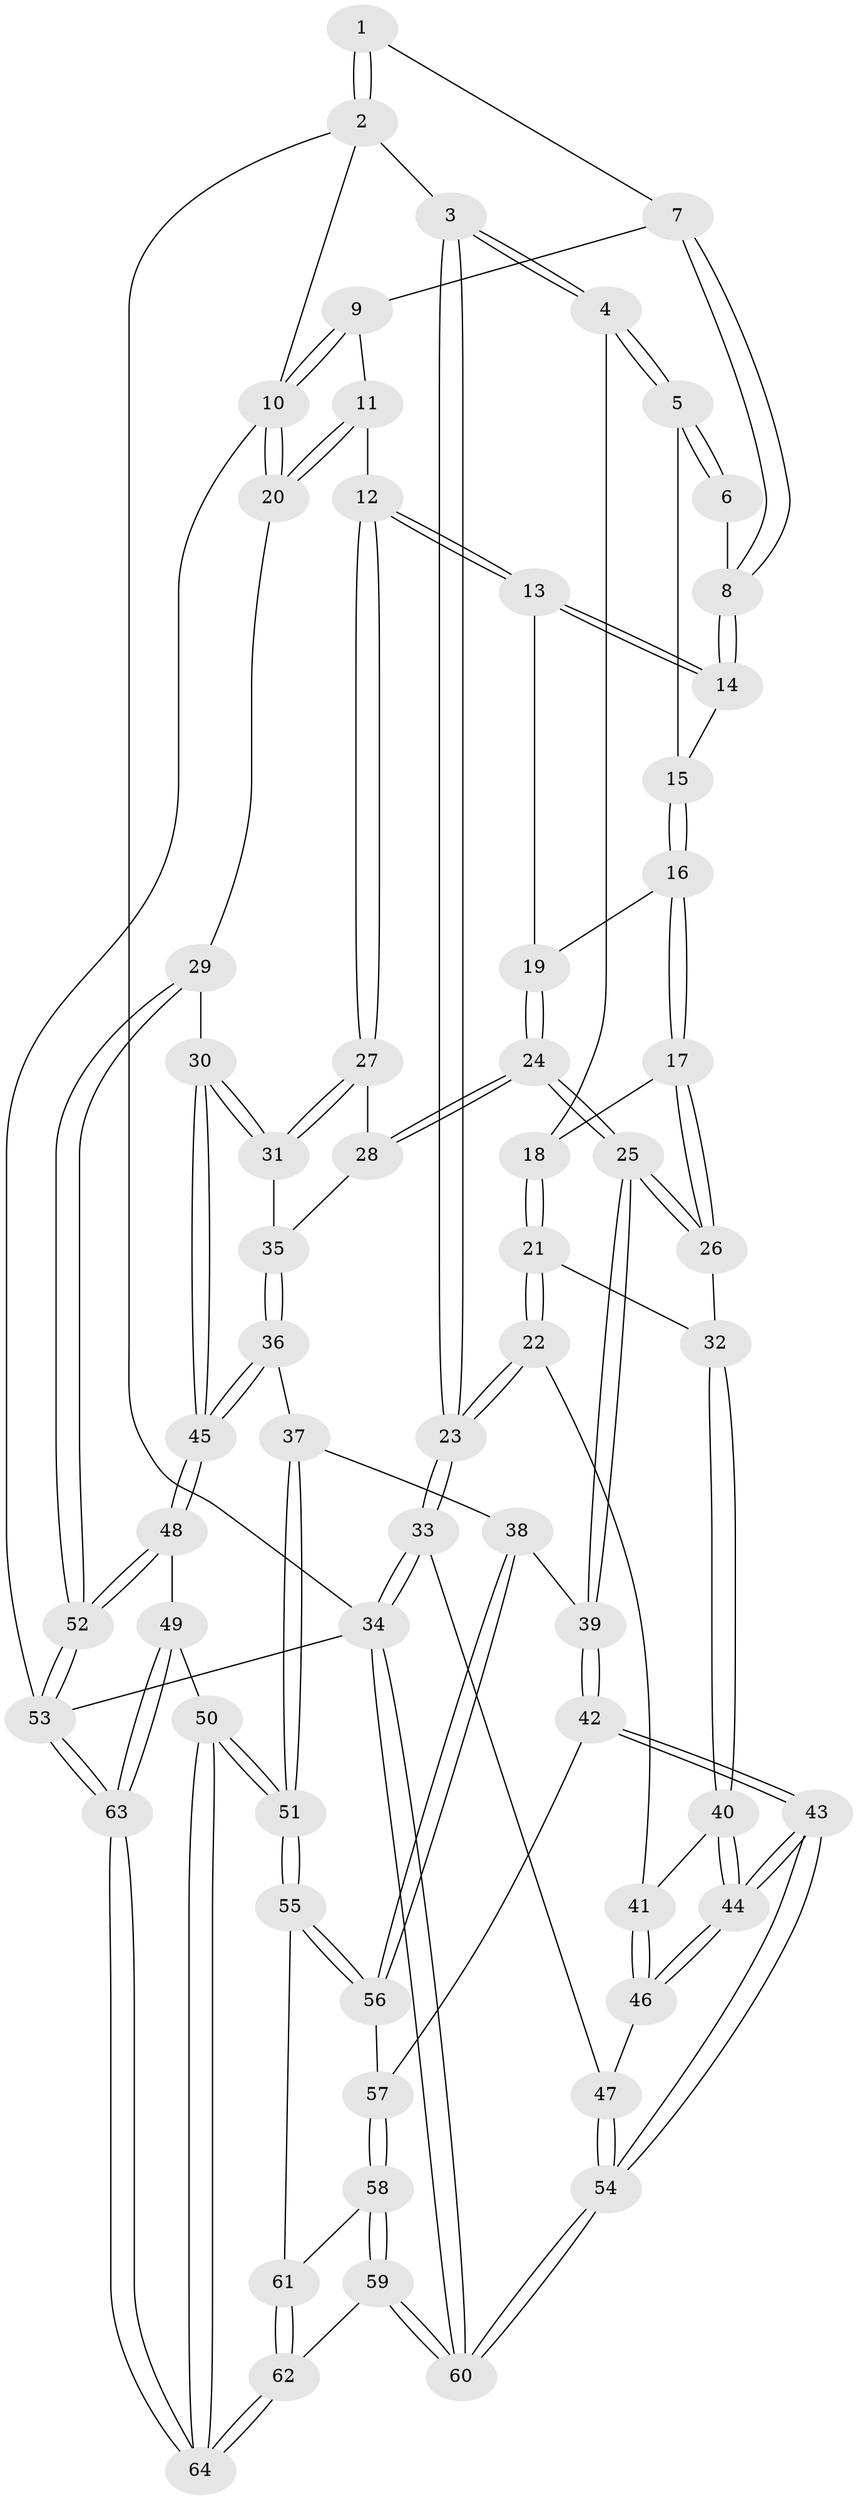 // coarse degree distribution, {4: 0.6538461538461539, 3: 0.23076923076923078, 2: 0.038461538461538464, 5: 0.07692307692307693}
// Generated by graph-tools (version 1.1) at 2025/38/03/04/25 23:38:22]
// undirected, 64 vertices, 157 edges
graph export_dot {
  node [color=gray90,style=filled];
  1 [pos="+0.47804897427259485+0"];
  2 [pos="+0+0"];
  3 [pos="+0+0"];
  4 [pos="+0.08212069414626898+0.11303219640918039"];
  5 [pos="+0.3148302926949694+0.1736730713220883"];
  6 [pos="+0.4056730998982817+0.07372873004146586"];
  7 [pos="+0.6495654469312985+0"];
  8 [pos="+0.4745253293129901+0.16208010952004787"];
  9 [pos="+0.7197199437968789+0"];
  10 [pos="+1+0"];
  11 [pos="+0.74933656746656+0.14376840648658387"];
  12 [pos="+0.6982703115225795+0.24677079361625687"];
  13 [pos="+0.6885994457381761+0.24613227861858333"];
  14 [pos="+0.4736415141891532+0.20143143386722295"];
  15 [pos="+0.3899066170370716+0.24903200856584182"];
  16 [pos="+0.3910021779450663+0.30683551903377654"];
  17 [pos="+0.3763385503305487+0.3914914228146868"];
  18 [pos="+0.15352033245098862+0.2784723339466238"];
  19 [pos="+0.5272068171765636+0.2961087136251203"];
  20 [pos="+1+0.3067310639361895"];
  21 [pos="+0.14623003404795626+0.45031769460529175"];
  22 [pos="+0.08005057217393831+0.5252854829021465"];
  23 [pos="+0+0.5410064493517829"];
  24 [pos="+0.4246466709707807+0.4532482543265705"];
  25 [pos="+0.4171109328653292+0.4532343615301224"];
  26 [pos="+0.38707401445981127+0.4397999238612727"];
  27 [pos="+0.6986177082669629+0.26287213383597563"];
  28 [pos="+0.5488531173027775+0.45937844843204906"];
  29 [pos="+1+0.4790795127988026"];
  30 [pos="+0.8885526680211678+0.5259566816600234"];
  31 [pos="+0.8417510682367026+0.4712421673257213"];
  32 [pos="+0.3750290306926016+0.4474447337034998"];
  33 [pos="+0+0.6699542694392646"];
  34 [pos="+0+1"];
  35 [pos="+0.5598680616975165+0.47471951591608186"];
  36 [pos="+0.6316955332640457+0.6091603821728161"];
  37 [pos="+0.616938008945749+0.6316560833590378"];
  38 [pos="+0.5017552335483549+0.7065975101922145"];
  39 [pos="+0.4565832953068515+0.7157151235242689"];
  40 [pos="+0.306796459539521+0.557572883039153"];
  41 [pos="+0.18277069366433002+0.6170984751066138"];
  42 [pos="+0.4353368708137995+0.7333681623411052"];
  43 [pos="+0.4010500464855323+0.7485628090811509"];
  44 [pos="+0.3685821446910892+0.713461891191813"];
  45 [pos="+0.8332557429187215+0.5934870053189852"];
  46 [pos="+0.18689261572098298+0.638929906549896"];
  47 [pos="+0.17013843080550586+0.7242236392509556"];
  48 [pos="+0.8337619343688741+0.7847150417427257"];
  49 [pos="+0.7794914391872179+0.8500656833497442"];
  50 [pos="+0.7090690129354192+0.8620622028102082"];
  51 [pos="+0.705054201882939+0.8614165086054535"];
  52 [pos="+1+0.8878084487874587"];
  53 [pos="+1+1"];
  54 [pos="+0.221864207083211+1"];
  55 [pos="+0.6994178791052361+0.8625174913526571"];
  56 [pos="+0.6104547112109543+0.8156323594147628"];
  57 [pos="+0.5220223763762881+0.8439871625432572"];
  58 [pos="+0.5248970837435951+0.8605800484417078"];
  59 [pos="+0.3598323189134+1"];
  60 [pos="+0.17415511812911805+1"];
  61 [pos="+0.6351574422419612+0.9060689073882773"];
  62 [pos="+0.3919082898161461+1"];
  63 [pos="+1+1"];
  64 [pos="+0.6957104032362788+1"];
  1 -- 2;
  1 -- 2;
  1 -- 7;
  2 -- 3;
  2 -- 10;
  2 -- 34;
  3 -- 4;
  3 -- 4;
  3 -- 23;
  3 -- 23;
  4 -- 5;
  4 -- 5;
  4 -- 18;
  5 -- 6;
  5 -- 6;
  5 -- 15;
  6 -- 8;
  7 -- 8;
  7 -- 8;
  7 -- 9;
  8 -- 14;
  8 -- 14;
  9 -- 10;
  9 -- 10;
  9 -- 11;
  10 -- 20;
  10 -- 20;
  10 -- 53;
  11 -- 12;
  11 -- 20;
  11 -- 20;
  12 -- 13;
  12 -- 13;
  12 -- 27;
  12 -- 27;
  13 -- 14;
  13 -- 14;
  13 -- 19;
  14 -- 15;
  15 -- 16;
  15 -- 16;
  16 -- 17;
  16 -- 17;
  16 -- 19;
  17 -- 18;
  17 -- 26;
  17 -- 26;
  18 -- 21;
  18 -- 21;
  19 -- 24;
  19 -- 24;
  20 -- 29;
  21 -- 22;
  21 -- 22;
  21 -- 32;
  22 -- 23;
  22 -- 23;
  22 -- 41;
  23 -- 33;
  23 -- 33;
  24 -- 25;
  24 -- 25;
  24 -- 28;
  24 -- 28;
  25 -- 26;
  25 -- 26;
  25 -- 39;
  25 -- 39;
  26 -- 32;
  27 -- 28;
  27 -- 31;
  27 -- 31;
  28 -- 35;
  29 -- 30;
  29 -- 52;
  29 -- 52;
  30 -- 31;
  30 -- 31;
  30 -- 45;
  30 -- 45;
  31 -- 35;
  32 -- 40;
  32 -- 40;
  33 -- 34;
  33 -- 34;
  33 -- 47;
  34 -- 60;
  34 -- 60;
  34 -- 53;
  35 -- 36;
  35 -- 36;
  36 -- 37;
  36 -- 45;
  36 -- 45;
  37 -- 38;
  37 -- 51;
  37 -- 51;
  38 -- 39;
  38 -- 56;
  38 -- 56;
  39 -- 42;
  39 -- 42;
  40 -- 41;
  40 -- 44;
  40 -- 44;
  41 -- 46;
  41 -- 46;
  42 -- 43;
  42 -- 43;
  42 -- 57;
  43 -- 44;
  43 -- 44;
  43 -- 54;
  43 -- 54;
  44 -- 46;
  44 -- 46;
  45 -- 48;
  45 -- 48;
  46 -- 47;
  47 -- 54;
  47 -- 54;
  48 -- 49;
  48 -- 52;
  48 -- 52;
  49 -- 50;
  49 -- 63;
  49 -- 63;
  50 -- 51;
  50 -- 51;
  50 -- 64;
  50 -- 64;
  51 -- 55;
  51 -- 55;
  52 -- 53;
  52 -- 53;
  53 -- 63;
  53 -- 63;
  54 -- 60;
  54 -- 60;
  55 -- 56;
  55 -- 56;
  55 -- 61;
  56 -- 57;
  57 -- 58;
  57 -- 58;
  58 -- 59;
  58 -- 59;
  58 -- 61;
  59 -- 60;
  59 -- 60;
  59 -- 62;
  61 -- 62;
  61 -- 62;
  62 -- 64;
  62 -- 64;
  63 -- 64;
  63 -- 64;
}
